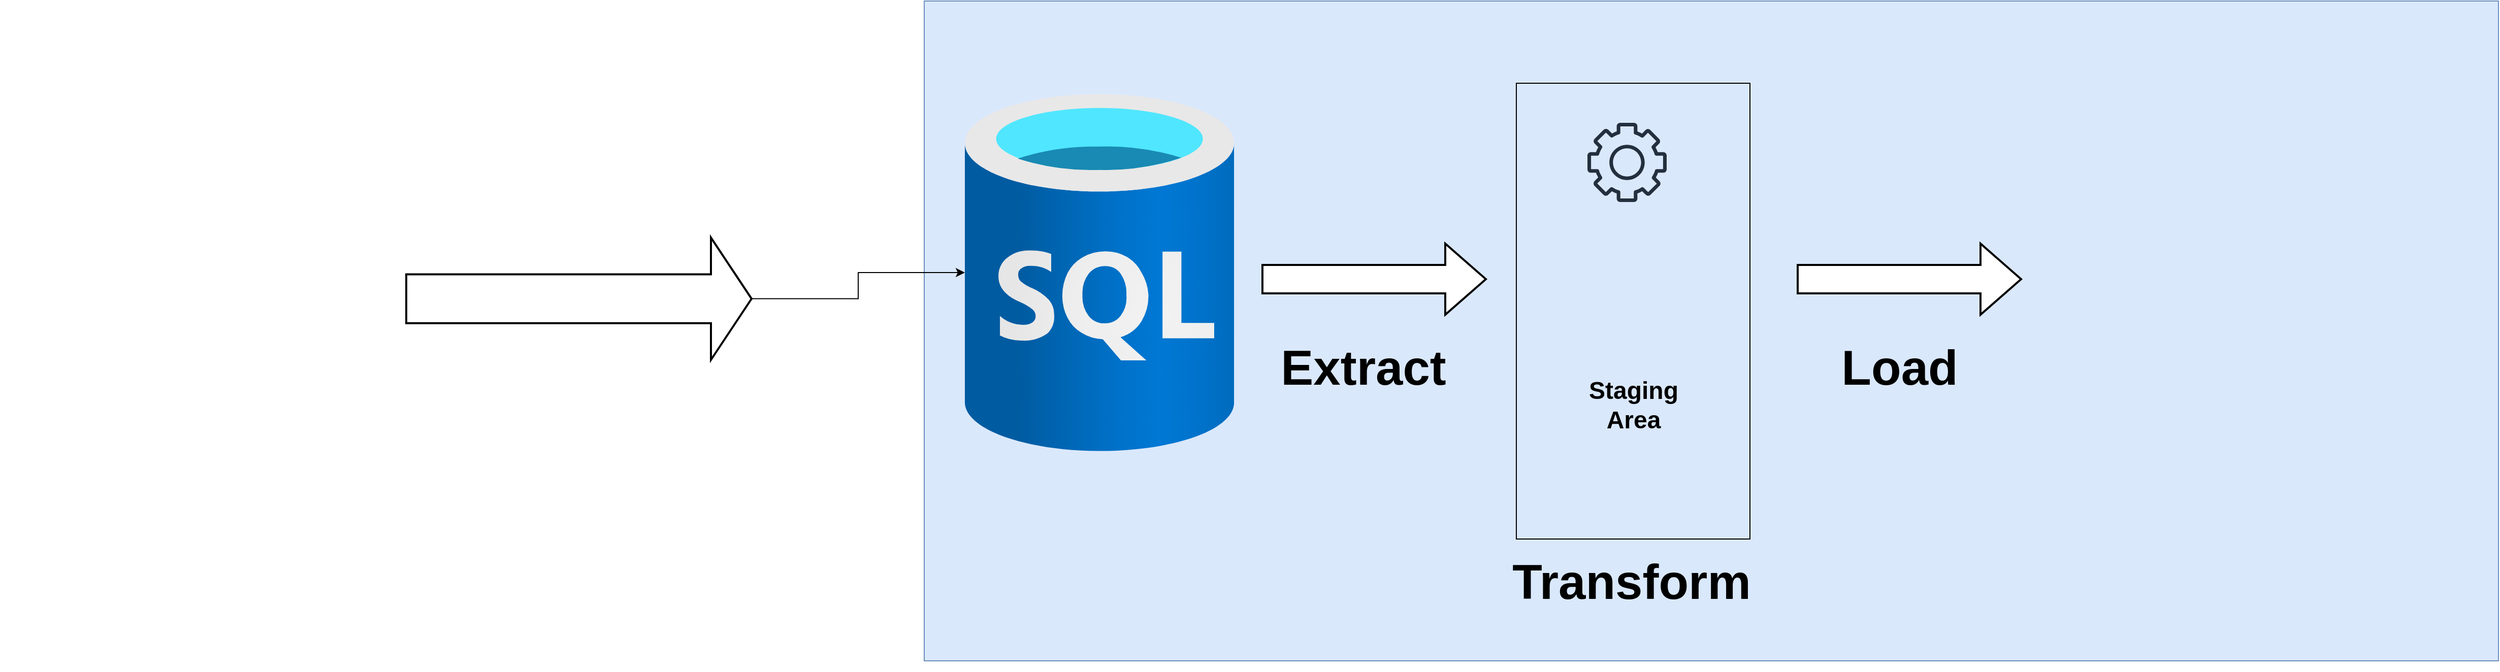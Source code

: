 <mxfile version="24.7.16">
  <diagram name="Page-1" id="bSJO7IP42XvlIdyvreHB">
    <mxGraphModel dx="4040" dy="2183" grid="1" gridSize="10" guides="1" tooltips="1" connect="1" arrows="1" fold="1" page="1" pageScale="1" pageWidth="4681" pageHeight="3300" math="0" shadow="0">
      <root>
        <mxCell id="0" />
        <mxCell id="1" parent="0" />
        <mxCell id="IU2WHY-U1t9BGz3VcyOz-22" value="" style="rounded=0;whiteSpace=wrap;html=1;fillColor=#dae8fc;glass=0;shadow=0;strokeColor=#6c8ebf;" vertex="1" parent="1">
          <mxGeometry x="1420" y="40" width="1550" height="650" as="geometry" />
        </mxCell>
        <mxCell id="IU2WHY-U1t9BGz3VcyOz-1" value="" style="shape=image;verticalLabelPosition=bottom;labelBackgroundColor=default;verticalAlign=top;aspect=fixed;imageAspect=0;image=https://nycdsa-blog-files.s3.us-east-2.amazonaws.com/2016/04/kaggle-logo-transparent-300-600x273.png;" vertex="1" parent="1">
          <mxGeometry x="510" y="189" width="373.63" height="170" as="geometry" />
        </mxCell>
        <mxCell id="IU2WHY-U1t9BGz3VcyOz-5" value="" style="image;aspect=fixed;html=1;points=[];align=center;fontSize=12;image=img/lib/azure2/databases/SQL_Database.svg;" vertex="1" parent="1">
          <mxGeometry x="1460" y="130.75" width="265.13" height="353.5" as="geometry" />
        </mxCell>
        <mxCell id="IU2WHY-U1t9BGz3VcyOz-10" value="" style="shape=image;verticalLabelPosition=bottom;labelBackgroundColor=default;verticalAlign=top;aspect=fixed;imageAspect=0;image=https://www.pngrepo.com/png/303229/512/microsoft-sql-server-logo.png;" vertex="1" parent="1">
          <mxGeometry x="1510" y="490" width="154" height="154" as="geometry" />
        </mxCell>
        <mxCell id="IU2WHY-U1t9BGz3VcyOz-12" value="" style="verticalLabelPosition=bottom;verticalAlign=top;html=1;strokeWidth=2;shape=mxgraph.arrows2.arrow;dy=0.6;dx=40;notch=0;" vertex="1" parent="1">
          <mxGeometry x="1753" y="279" width="220" height="70" as="geometry" />
        </mxCell>
        <mxCell id="IU2WHY-U1t9BGz3VcyOz-19" value="" style="shape=image;verticalLabelPosition=bottom;labelBackgroundColor=default;verticalAlign=top;aspect=fixed;imageAspect=0;image=https://images.squarespace-cdn.com/content/v1/52d1b75de4b0ed895b7e7de9/1509730352343-HMB3OA93ZMNTLPKDTW9R/Azure+Data+Warehouse_COLOR.png;" vertex="1" parent="1">
          <mxGeometry x="2510" y="121" width="430" height="430" as="geometry" />
        </mxCell>
        <mxCell id="IU2WHY-U1t9BGz3VcyOz-23" value="" style="rounded=0;whiteSpace=wrap;html=1;fillColor=none;" vertex="1" parent="1">
          <mxGeometry x="2003" y="121" width="230" height="449" as="geometry" />
        </mxCell>
        <mxCell id="IU2WHY-U1t9BGz3VcyOz-24" value="" style="sketch=0;outlineConnect=0;fontColor=#232F3E;gradientColor=none;fillColor=#232F3D;strokeColor=none;dashed=0;verticalLabelPosition=bottom;verticalAlign=top;align=center;html=1;fontSize=12;fontStyle=0;aspect=fixed;pointerEvents=1;shape=mxgraph.aws4.gear;" vertex="1" parent="1">
          <mxGeometry x="2073" y="160" width="78" height="78" as="geometry" />
        </mxCell>
        <mxCell id="IU2WHY-U1t9BGz3VcyOz-26" value="&lt;font style=&quot;font-size: 48px;&quot;&gt;Extract&lt;/font&gt;" style="text;strokeColor=none;fillColor=none;html=1;fontSize=24;fontStyle=1;verticalAlign=middle;align=center;" vertex="1" parent="1">
          <mxGeometry x="1782" y="359" width="140" height="83.5" as="geometry" />
        </mxCell>
        <mxCell id="IU2WHY-U1t9BGz3VcyOz-27" value="&lt;font style=&quot;font-size: 24px;&quot;&gt;Staging&lt;br&gt;Area&lt;/font&gt;" style="text;strokeColor=none;fillColor=none;html=1;fontSize=24;fontStyle=1;verticalAlign=middle;align=center;" vertex="1" parent="1">
          <mxGeometry x="2048" y="396.5" width="140" height="83.5" as="geometry" />
        </mxCell>
        <mxCell id="IU2WHY-U1t9BGz3VcyOz-28" value="&lt;font style=&quot;font-size: 48px;&quot;&gt;Transform&lt;/font&gt;" style="text;strokeColor=none;fillColor=none;html=1;fontSize=24;fontStyle=1;verticalAlign=middle;align=center;" vertex="1" parent="1">
          <mxGeometry x="2046" y="570" width="140" height="83.5" as="geometry" />
        </mxCell>
        <mxCell id="IU2WHY-U1t9BGz3VcyOz-29" value="&lt;font style=&quot;font-size: 48px;&quot;&gt;Load&lt;/font&gt;" style="text;strokeColor=none;fillColor=none;html=1;fontSize=24;fontStyle=1;verticalAlign=middle;align=center;" vertex="1" parent="1">
          <mxGeometry x="2310" y="359" width="140" height="83.5" as="geometry" />
        </mxCell>
        <mxCell id="IU2WHY-U1t9BGz3VcyOz-38" value="" style="group" vertex="1" connectable="0" parent="1">
          <mxGeometry x="910" y="130.75" width="340" height="262.75" as="geometry" />
        </mxCell>
        <mxCell id="IU2WHY-U1t9BGz3VcyOz-37" value="" style="group" vertex="1" connectable="0" parent="IU2WHY-U1t9BGz3VcyOz-38">
          <mxGeometry y="17.201" width="340.0" height="245.549" as="geometry" />
        </mxCell>
        <mxCell id="IU2WHY-U1t9BGz3VcyOz-8" value="" style="verticalLabelPosition=bottom;verticalAlign=top;html=1;strokeWidth=2;shape=mxgraph.arrows2.arrow;dy=0.6;dx=40;notch=0;" vertex="1" parent="IU2WHY-U1t9BGz3VcyOz-37">
          <mxGeometry y="125.14" width="340.0" height="120.409" as="geometry" />
        </mxCell>
        <mxCell id="IU2WHY-U1t9BGz3VcyOz-7" value="" style="shape=image;verticalLabelPosition=bottom;labelBackgroundColor=default;verticalAlign=top;aspect=fixed;imageAspect=0;image=https://creazilla-store.fra1.digitaloceanspaces.com/icons/3238261/file-csv-icon-md.png;" vertex="1" parent="IU2WHY-U1t9BGz3VcyOz-37">
          <mxGeometry x="53.63" y="-23.521" width="197.815" height="197.815" as="geometry" />
        </mxCell>
        <mxCell id="IU2WHY-U1t9BGz3VcyOz-39" value="" style="shape=image;verticalLabelPosition=bottom;labelBackgroundColor=default;verticalAlign=top;aspect=fixed;imageAspect=0;image=https://cdn.icon-icons.com/icons2/2699/PNG/512/python_logo_icon_168886.png;" vertex="1" parent="1">
          <mxGeometry x="2063" y="263.25" width="110" height="110" as="geometry" />
        </mxCell>
        <mxCell id="IU2WHY-U1t9BGz3VcyOz-40" value="" style="verticalLabelPosition=bottom;verticalAlign=top;html=1;strokeWidth=2;shape=mxgraph.arrows2.arrow;dy=0.6;dx=40;notch=0;" vertex="1" parent="1">
          <mxGeometry x="2280" y="279" width="220" height="70" as="geometry" />
        </mxCell>
        <mxCell id="IU2WHY-U1t9BGz3VcyOz-42" value="" style="edgeStyle=orthogonalEdgeStyle;rounded=0;orthogonalLoop=1;jettySize=auto;html=1;" edge="1" parent="1" source="IU2WHY-U1t9BGz3VcyOz-8" target="IU2WHY-U1t9BGz3VcyOz-5">
          <mxGeometry relative="1" as="geometry" />
        </mxCell>
        <mxCell id="IU2WHY-U1t9BGz3VcyOz-43" value="" style="shape=image;verticalLabelPosition=bottom;labelBackgroundColor=default;verticalAlign=top;aspect=fixed;imageAspect=0;image=https://thedataengineer.blog/assets/img/posts/ssislogo.png;" vertex="1" parent="1">
          <mxGeometry x="870" y="300" width="400" height="400" as="geometry" />
        </mxCell>
      </root>
    </mxGraphModel>
  </diagram>
</mxfile>
